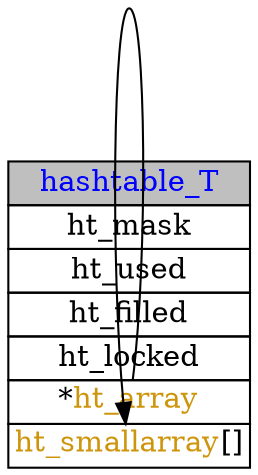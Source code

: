 digraph "hashtab_T"
{
    // global attributes
    fontname="Helvetica"
    fontsize="10"
    //rankdir=LR

    // edge attributes
    edge [labelfontname="Helvetica", labelfontsize="10"];
    // node attributes
    node [color="black", fillcolor="white", style="filled", fontcolor="black", shape=none, width=0, height=0, margin=0];

    // node
    hashtable_T [label=<
    <TABLE BORDER="0" CELLBORDER="1" CELLSPACING="0">
        <TR><TD BGCOLOR="grey75"><FONT COLOR="blue">hashtable_T</FONT></TD></TR>
        <TR><TD PORT="f0">ht_mask</TD></TR>
        <TR><TD PORT="f1">ht_used</TD></TR>
        <TR><TD PORT="f2">ht_filled</TD></TR>
        <TR><TD PORT="f3">ht_locked</TD></TR>
        <TR><TD PORT="f4" HREF="hashitem_T.svg">*<FONT COLOR="darkgoldenrod3">ht_array</FONT></TD></TR>
        <TR><TD PORT="f5" HREF="hashitem_T.svg"><FONT COLOR="darkgoldenrod3">ht_smallarray</FONT>[]</TD></TR>
    </TABLE>>];

    // relationship
    hashtable_T:f4 -> hashtable_T:f5;
}
